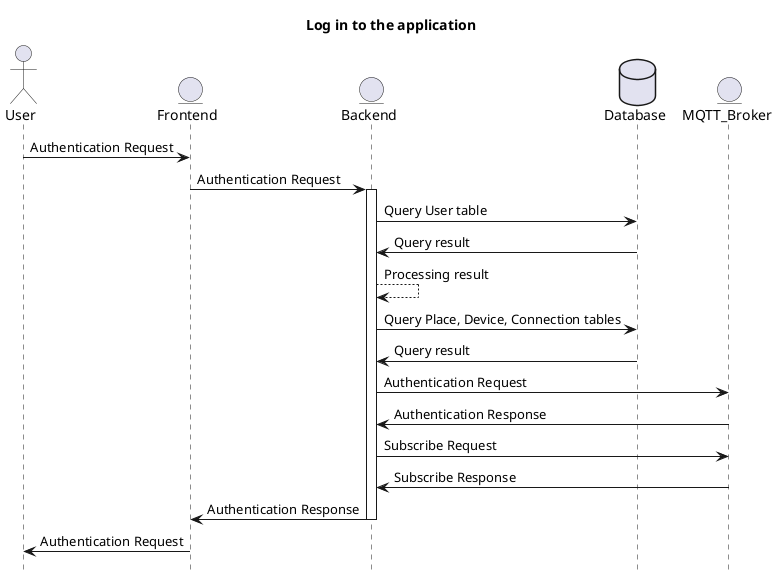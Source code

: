 @startuml
hide footbox
title Log in to the application
actor User
entity Frontend
entity Backend
database Database
entity MQTT_Broker
User -> Frontend: Authentication Request
Frontend -> Backend: Authentication Request
activate Backend
Backend -> Database: Query User table
Database -> Backend: Query result
Backend --> Backend: Processing result
Backend -> Database: Query Place, Device, Connection tables
Database -> Backend: Query result
Backend -> MQTT_Broker : Authentication Request
MQTT_Broker  -> Backend : Authentication Response
Backend -> MQTT_Broker : Subscribe Request
MQTT_Broker  -> Backend : Subscribe Response
Backend -> Frontend: Authentication Response
deactivate Backend
Frontend -> User: Authentication Request
@enduml